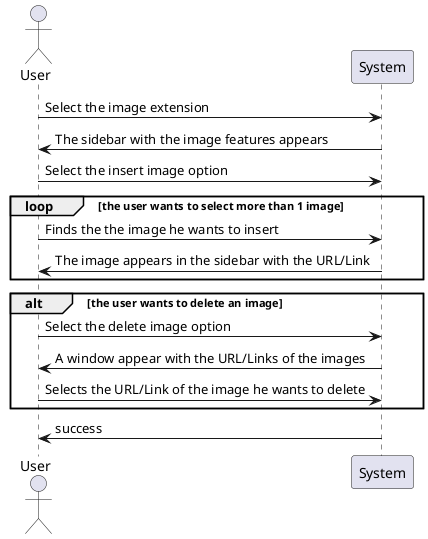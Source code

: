 @startuml core06.1_analysis.png

actor User

participant "System" as s

User->s: Select the image extension
s->User: The sidebar with the image features appears
User->s: Select the insert image option

loop the user wants to select more than 1 image
User->s: Finds the the image he wants to insert
s->User: The image appears in the sidebar with the URL/Link
end

alt the user wants to delete an image
User->s: Select the delete image option
s->User: A window appear with the URL/Links of the images
User->s: Selects the URL/Link of the image he wants to delete
end

s->User: success

@enduml
